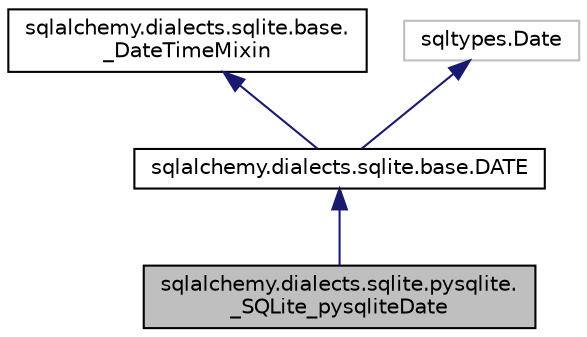 digraph "sqlalchemy.dialects.sqlite.pysqlite._SQLite_pysqliteDate"
{
 // LATEX_PDF_SIZE
  edge [fontname="Helvetica",fontsize="10",labelfontname="Helvetica",labelfontsize="10"];
  node [fontname="Helvetica",fontsize="10",shape=record];
  Node1 [label="sqlalchemy.dialects.sqlite.pysqlite.\l_SQLite_pysqliteDate",height=0.2,width=0.4,color="black", fillcolor="grey75", style="filled", fontcolor="black",tooltip=" "];
  Node2 -> Node1 [dir="back",color="midnightblue",fontsize="10",style="solid",fontname="Helvetica"];
  Node2 [label="sqlalchemy.dialects.sqlite.base.DATE",height=0.2,width=0.4,color="black", fillcolor="white", style="filled",URL="$classsqlalchemy_1_1dialects_1_1sqlite_1_1base_1_1DATE.html",tooltip=" "];
  Node3 -> Node2 [dir="back",color="midnightblue",fontsize="10",style="solid",fontname="Helvetica"];
  Node3 [label="sqlalchemy.dialects.sqlite.base.\l_DateTimeMixin",height=0.2,width=0.4,color="black", fillcolor="white", style="filled",URL="$classsqlalchemy_1_1dialects_1_1sqlite_1_1base_1_1__DateTimeMixin.html",tooltip=" "];
  Node4 -> Node2 [dir="back",color="midnightblue",fontsize="10",style="solid",fontname="Helvetica"];
  Node4 [label="sqltypes.Date",height=0.2,width=0.4,color="grey75", fillcolor="white", style="filled",tooltip=" "];
}
